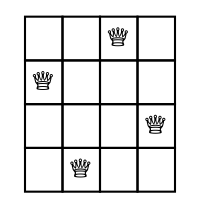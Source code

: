 digraph D{
    node [shape=plaintext]
  some_node [ 
  label=< 
  <table border="0" cellborder="1" cellspacing="0"> 
  <tr><td></td><td></td><td>&#9813;</td><td></td> </tr>
 <tr><td>&#9813;</td><td></td><td></td><td></td> </tr>
 <tr><td></td><td></td><td></td><td>&#9813;</td> </tr>
 <tr><td></td><td>&#9813;</td><td></td><td></td> </tr>
</table>>];
 }